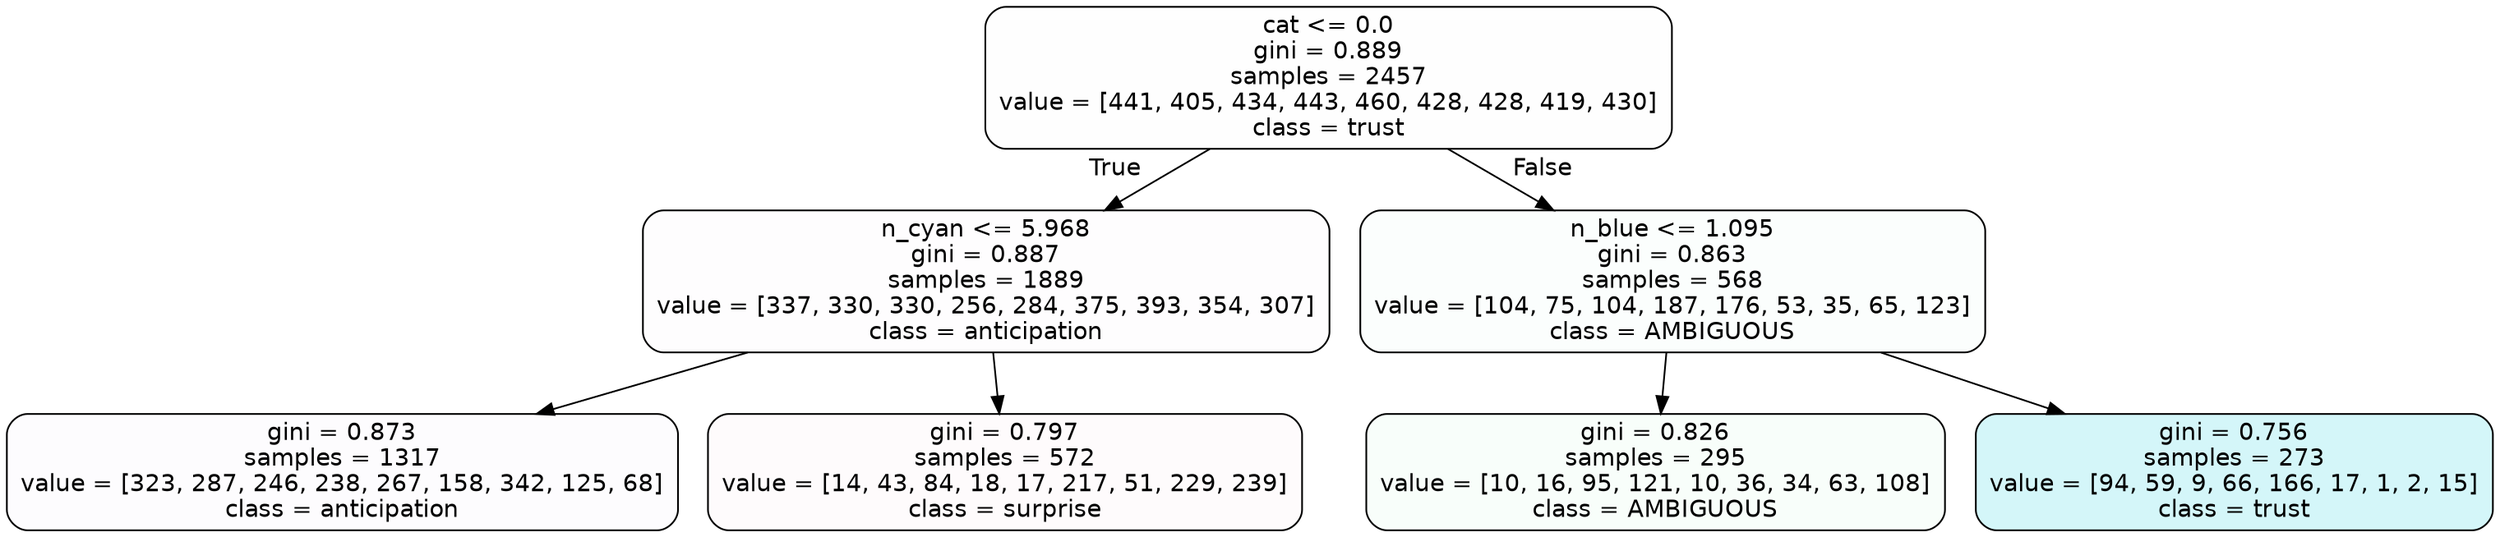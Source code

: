 digraph Tree {
node [shape=box, style="filled, rounded", color="black", fontname=helvetica] ;
edge [fontname=helvetica] ;
0 [label="cat <= 0.0\ngini = 0.889\nsamples = 2457\nvalue = [441, 405, 434, 443, 460, 428, 428, 419, 430]\nclass = trust", fillcolor="#39d7e501"] ;
1 [label="n_cyan <= 5.968\ngini = 0.887\nsamples = 1889\nvalue = [337, 330, 330, 256, 284, 375, 393, 354, 307]\nclass = anticipation", fillcolor="#8139e502"] ;
0 -> 1 [labeldistance=2.5, labelangle=45, headlabel="True"] ;
2 [label="gini = 0.873\nsamples = 1317\nvalue = [323, 287, 246, 238, 267, 158, 342, 125, 68]\nclass = anticipation", fillcolor="#8139e503"] ;
1 -> 2 ;
3 [label="gini = 0.797\nsamples = 572\nvalue = [14, 43, 84, 18, 17, 217, 51, 229, 239]\nclass = surprise", fillcolor="#e5396404"] ;
1 -> 3 ;
4 [label="n_blue <= 1.095\ngini = 0.863\nsamples = 568\nvalue = [104, 75, 104, 187, 176, 53, 35, 65, 123]\nclass = AMBIGUOUS", fillcolor="#39e58104"] ;
0 -> 4 [labeldistance=2.5, labelangle=-45, headlabel="False"] ;
5 [label="gini = 0.826\nsamples = 295\nvalue = [10, 16, 95, 121, 10, 36, 34, 63, 108]\nclass = AMBIGUOUS", fillcolor="#39e58109"] ;
4 -> 5 ;
6 [label="gini = 0.756\nsamples = 273\nvalue = [94, 59, 9, 66, 166, 17, 1, 2, 15]\nclass = trust", fillcolor="#39d7e537"] ;
4 -> 6 ;
}